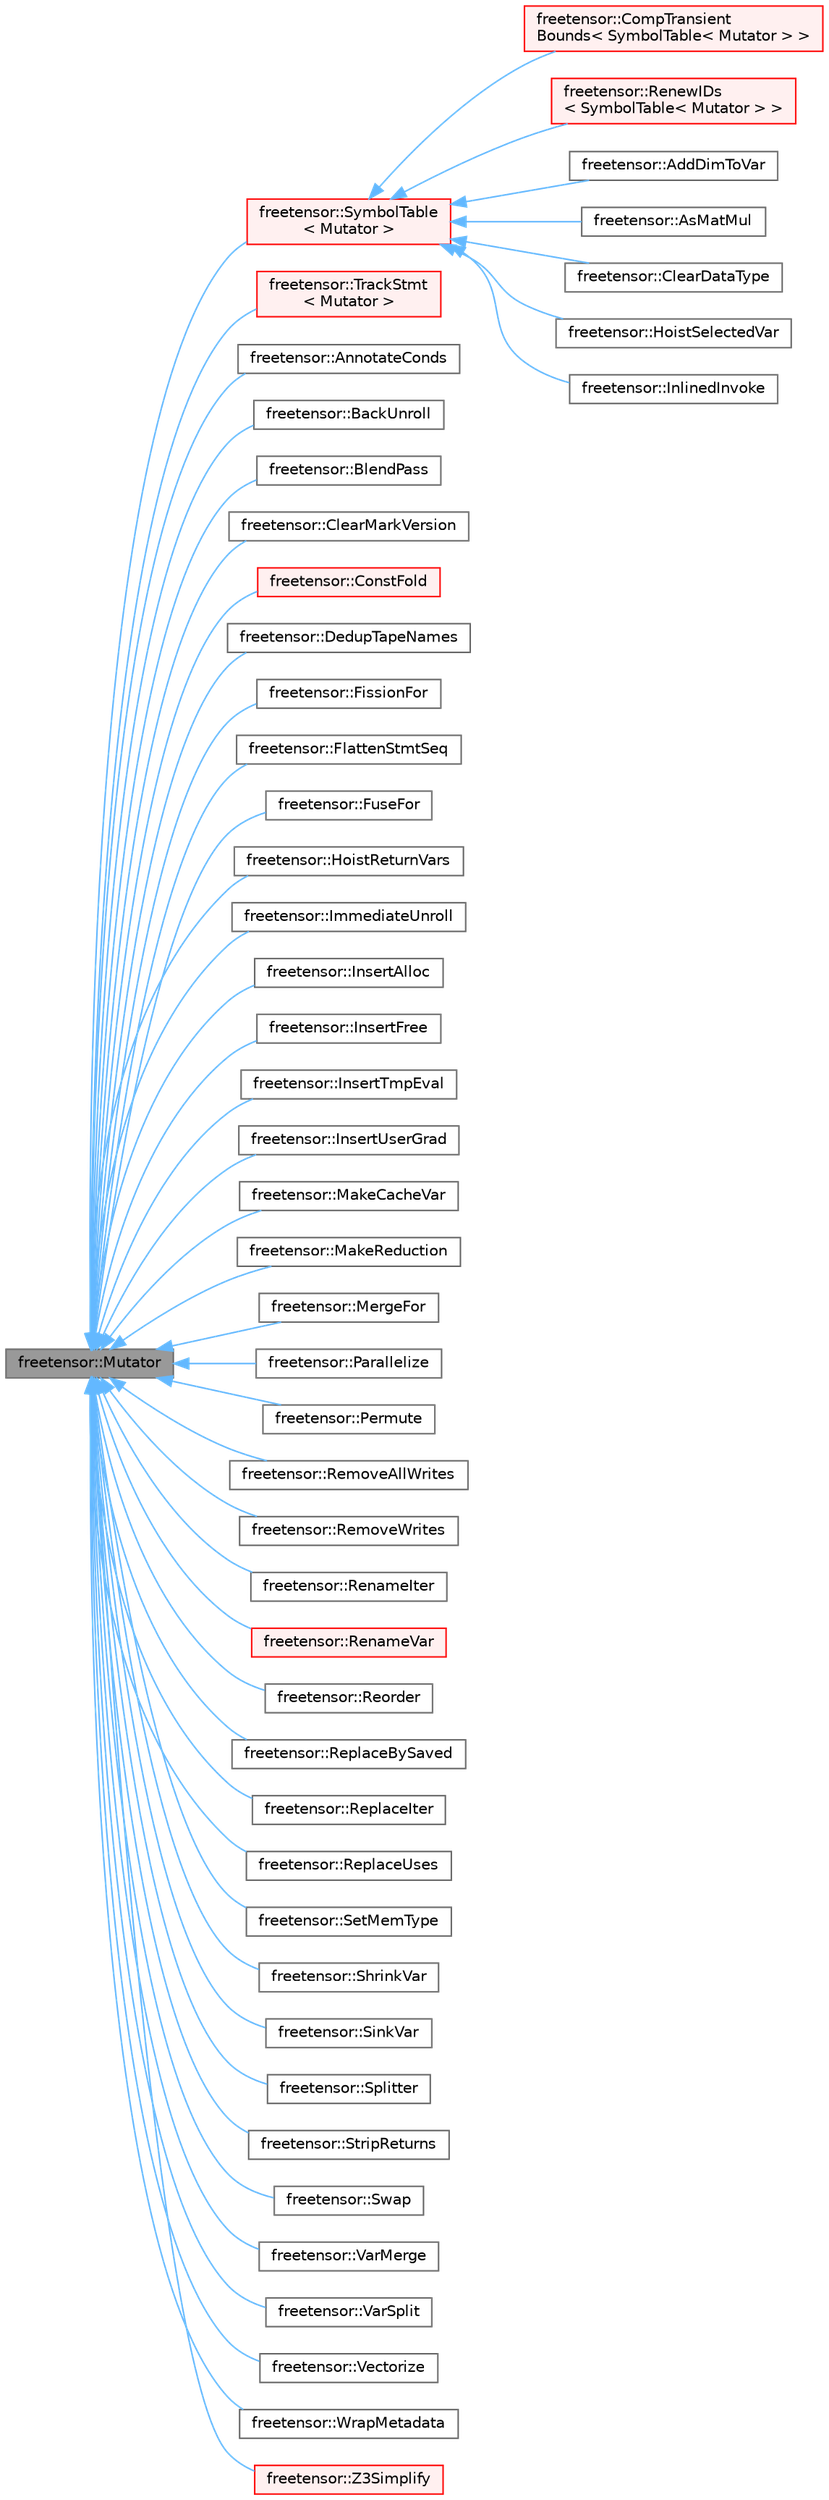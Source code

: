 digraph "freetensor::Mutator"
{
 // LATEX_PDF_SIZE
  bgcolor="transparent";
  edge [fontname=Helvetica,fontsize=10,labelfontname=Helvetica,labelfontsize=10];
  node [fontname=Helvetica,fontsize=10,shape=box,height=0.2,width=0.4];
  rankdir="LR";
  Node1 [label="freetensor::Mutator",height=0.2,width=0.4,color="gray40", fillcolor="grey60", style="filled", fontcolor="black",tooltip=" "];
  Node1 -> Node2 [dir="back",color="steelblue1",style="solid"];
  Node2 [label="freetensor::SymbolTable\l\< Mutator \>",height=0.2,width=0.4,color="red", fillcolor="#FFF0F0", style="filled",URL="$classfreetensor_1_1SymbolTable.html",tooltip=" "];
  Node2 -> Node3 [dir="back",color="steelblue1",style="solid"];
  Node3 [label="freetensor::CompTransient\lBounds\< SymbolTable\< Mutator \> \>",height=0.2,width=0.4,color="red", fillcolor="#FFF0F0", style="filled",URL="$classfreetensor_1_1CompTransientBounds.html",tooltip=" "];
  Node2 -> Node8 [dir="back",color="steelblue1",style="solid"];
  Node8 [label="freetensor::RenewIDs\l\< SymbolTable\< Mutator \> \>",height=0.2,width=0.4,color="red", fillcolor="#FFF0F0", style="filled",URL="$classfreetensor_1_1RenewIDs.html",tooltip=" "];
  Node2 -> Node10 [dir="back",color="steelblue1",style="solid"];
  Node10 [label="freetensor::AddDimToVar",height=0.2,width=0.4,color="gray40", fillcolor="white", style="filled",URL="$classfreetensor_1_1AddDimToVar.html",tooltip=" "];
  Node2 -> Node11 [dir="back",color="steelblue1",style="solid"];
  Node11 [label="freetensor::AsMatMul",height=0.2,width=0.4,color="gray40", fillcolor="white", style="filled",URL="$classfreetensor_1_1AsMatMul.html",tooltip=" "];
  Node2 -> Node12 [dir="back",color="steelblue1",style="solid"];
  Node12 [label="freetensor::ClearDataType",height=0.2,width=0.4,color="gray40", fillcolor="white", style="filled",URL="$classfreetensor_1_1ClearDataType.html",tooltip=" "];
  Node2 -> Node13 [dir="back",color="steelblue1",style="solid"];
  Node13 [label="freetensor::HoistSelectedVar",height=0.2,width=0.4,color="gray40", fillcolor="white", style="filled",URL="$classfreetensor_1_1HoistSelectedVar.html",tooltip=" "];
  Node2 -> Node14 [dir="back",color="steelblue1",style="solid"];
  Node14 [label="freetensor::InlinedInvoke",height=0.2,width=0.4,color="gray40", fillcolor="white", style="filled",URL="$classfreetensor_1_1InlinedInvoke.html",tooltip=" "];
  Node1 -> Node29 [dir="back",color="steelblue1",style="solid"];
  Node29 [label="freetensor::TrackStmt\l\< Mutator \>",height=0.2,width=0.4,color="red", fillcolor="#FFF0F0", style="filled",URL="$classfreetensor_1_1TrackStmt.html",tooltip=" "];
  Node1 -> Node31 [dir="back",color="steelblue1",style="solid"];
  Node31 [label="freetensor::AnnotateConds",height=0.2,width=0.4,color="gray40", fillcolor="white", style="filled",URL="$classfreetensor_1_1AnnotateConds.html",tooltip=" "];
  Node1 -> Node32 [dir="back",color="steelblue1",style="solid"];
  Node32 [label="freetensor::BackUnroll",height=0.2,width=0.4,color="gray40", fillcolor="white", style="filled",URL="$classfreetensor_1_1BackUnroll.html",tooltip=" "];
  Node1 -> Node33 [dir="back",color="steelblue1",style="solid"];
  Node33 [label="freetensor::BlendPass",height=0.2,width=0.4,color="gray40", fillcolor="white", style="filled",URL="$classfreetensor_1_1BlendPass.html",tooltip=" "];
  Node1 -> Node34 [dir="back",color="steelblue1",style="solid"];
  Node34 [label="freetensor::ClearMarkVersion",height=0.2,width=0.4,color="gray40", fillcolor="white", style="filled",URL="$classfreetensor_1_1ClearMarkVersion.html",tooltip=" "];
  Node1 -> Node35 [dir="back",color="steelblue1",style="solid"];
  Node35 [label="freetensor::ConstFold",height=0.2,width=0.4,color="red", fillcolor="#FFF0F0", style="filled",URL="$classfreetensor_1_1ConstFold.html",tooltip=" "];
  Node1 -> Node44 [dir="back",color="steelblue1",style="solid"];
  Node44 [label="freetensor::DedupTapeNames",height=0.2,width=0.4,color="gray40", fillcolor="white", style="filled",URL="$classfreetensor_1_1DedupTapeNames.html",tooltip=" "];
  Node1 -> Node45 [dir="back",color="steelblue1",style="solid"];
  Node45 [label="freetensor::FissionFor",height=0.2,width=0.4,color="gray40", fillcolor="white", style="filled",URL="$classfreetensor_1_1FissionFor.html",tooltip=" "];
  Node1 -> Node46 [dir="back",color="steelblue1",style="solid"];
  Node46 [label="freetensor::FlattenStmtSeq",height=0.2,width=0.4,color="gray40", fillcolor="white", style="filled",URL="$classfreetensor_1_1FlattenStmtSeq.html",tooltip=" "];
  Node1 -> Node47 [dir="back",color="steelblue1",style="solid"];
  Node47 [label="freetensor::FuseFor",height=0.2,width=0.4,color="gray40", fillcolor="white", style="filled",URL="$classfreetensor_1_1FuseFor.html",tooltip=" "];
  Node1 -> Node48 [dir="back",color="steelblue1",style="solid"];
  Node48 [label="freetensor::HoistReturnVars",height=0.2,width=0.4,color="gray40", fillcolor="white", style="filled",URL="$classfreetensor_1_1HoistReturnVars.html",tooltip=" "];
  Node1 -> Node49 [dir="back",color="steelblue1",style="solid"];
  Node49 [label="freetensor::ImmediateUnroll",height=0.2,width=0.4,color="gray40", fillcolor="white", style="filled",URL="$classfreetensor_1_1ImmediateUnroll.html",tooltip=" "];
  Node1 -> Node50 [dir="back",color="steelblue1",style="solid"];
  Node50 [label="freetensor::InsertAlloc",height=0.2,width=0.4,color="gray40", fillcolor="white", style="filled",URL="$classfreetensor_1_1InsertAlloc.html",tooltip=" "];
  Node1 -> Node51 [dir="back",color="steelblue1",style="solid"];
  Node51 [label="freetensor::InsertFree",height=0.2,width=0.4,color="gray40", fillcolor="white", style="filled",URL="$classfreetensor_1_1InsertFree.html",tooltip=" "];
  Node1 -> Node52 [dir="back",color="steelblue1",style="solid"];
  Node52 [label="freetensor::InsertTmpEval",height=0.2,width=0.4,color="gray40", fillcolor="white", style="filled",URL="$classfreetensor_1_1InsertTmpEval.html",tooltip=" "];
  Node1 -> Node53 [dir="back",color="steelblue1",style="solid"];
  Node53 [label="freetensor::InsertUserGrad",height=0.2,width=0.4,color="gray40", fillcolor="white", style="filled",URL="$classfreetensor_1_1InsertUserGrad.html",tooltip=" "];
  Node1 -> Node54 [dir="back",color="steelblue1",style="solid"];
  Node54 [label="freetensor::MakeCacheVar",height=0.2,width=0.4,color="gray40", fillcolor="white", style="filled",URL="$classfreetensor_1_1MakeCacheVar.html",tooltip=" "];
  Node1 -> Node55 [dir="back",color="steelblue1",style="solid"];
  Node55 [label="freetensor::MakeReduction",height=0.2,width=0.4,color="gray40", fillcolor="white", style="filled",URL="$classfreetensor_1_1MakeReduction.html",tooltip=" "];
  Node1 -> Node56 [dir="back",color="steelblue1",style="solid"];
  Node56 [label="freetensor::MergeFor",height=0.2,width=0.4,color="gray40", fillcolor="white", style="filled",URL="$classfreetensor_1_1MergeFor.html",tooltip=" "];
  Node1 -> Node57 [dir="back",color="steelblue1",style="solid"];
  Node57 [label="freetensor::Parallelize",height=0.2,width=0.4,color="gray40", fillcolor="white", style="filled",URL="$classfreetensor_1_1Parallelize.html",tooltip=" "];
  Node1 -> Node58 [dir="back",color="steelblue1",style="solid"];
  Node58 [label="freetensor::Permute",height=0.2,width=0.4,color="gray40", fillcolor="white", style="filled",URL="$classfreetensor_1_1Permute.html",tooltip=" "];
  Node1 -> Node59 [dir="back",color="steelblue1",style="solid"];
  Node59 [label="freetensor::RemoveAllWrites",height=0.2,width=0.4,color="gray40", fillcolor="white", style="filled",URL="$classfreetensor_1_1RemoveAllWrites.html",tooltip=" "];
  Node1 -> Node60 [dir="back",color="steelblue1",style="solid"];
  Node60 [label="freetensor::RemoveWrites",height=0.2,width=0.4,color="gray40", fillcolor="white", style="filled",URL="$classfreetensor_1_1RemoveWrites.html",tooltip=" "];
  Node1 -> Node61 [dir="back",color="steelblue1",style="solid"];
  Node61 [label="freetensor::RenameIter",height=0.2,width=0.4,color="gray40", fillcolor="white", style="filled",URL="$classfreetensor_1_1RenameIter.html",tooltip=" "];
  Node1 -> Node62 [dir="back",color="steelblue1",style="solid"];
  Node62 [label="freetensor::RenameVar",height=0.2,width=0.4,color="red", fillcolor="#FFF0F0", style="filled",URL="$classfreetensor_1_1RenameVar.html",tooltip=" "];
  Node1 -> Node64 [dir="back",color="steelblue1",style="solid"];
  Node64 [label="freetensor::Reorder",height=0.2,width=0.4,color="gray40", fillcolor="white", style="filled",URL="$classfreetensor_1_1Reorder.html",tooltip=" "];
  Node1 -> Node65 [dir="back",color="steelblue1",style="solid"];
  Node65 [label="freetensor::ReplaceBySaved",height=0.2,width=0.4,color="gray40", fillcolor="white", style="filled",URL="$classfreetensor_1_1ReplaceBySaved.html",tooltip=" "];
  Node1 -> Node66 [dir="back",color="steelblue1",style="solid"];
  Node66 [label="freetensor::ReplaceIter",height=0.2,width=0.4,color="gray40", fillcolor="white", style="filled",URL="$classfreetensor_1_1ReplaceIter.html",tooltip=" "];
  Node1 -> Node67 [dir="back",color="steelblue1",style="solid"];
  Node67 [label="freetensor::ReplaceUses",height=0.2,width=0.4,color="gray40", fillcolor="white", style="filled",URL="$classfreetensor_1_1ReplaceUses.html",tooltip=" "];
  Node1 -> Node68 [dir="back",color="steelblue1",style="solid"];
  Node68 [label="freetensor::SetMemType",height=0.2,width=0.4,color="gray40", fillcolor="white", style="filled",URL="$classfreetensor_1_1SetMemType.html",tooltip=" "];
  Node1 -> Node69 [dir="back",color="steelblue1",style="solid"];
  Node69 [label="freetensor::ShrinkVar",height=0.2,width=0.4,color="gray40", fillcolor="white", style="filled",URL="$classfreetensor_1_1ShrinkVar.html",tooltip=" "];
  Node1 -> Node70 [dir="back",color="steelblue1",style="solid"];
  Node70 [label="freetensor::SinkVar",height=0.2,width=0.4,color="gray40", fillcolor="white", style="filled",URL="$classfreetensor_1_1SinkVar.html",tooltip=" "];
  Node1 -> Node71 [dir="back",color="steelblue1",style="solid"];
  Node71 [label="freetensor::Splitter",height=0.2,width=0.4,color="gray40", fillcolor="white", style="filled",URL="$classfreetensor_1_1Splitter.html",tooltip=" "];
  Node1 -> Node72 [dir="back",color="steelblue1",style="solid"];
  Node72 [label="freetensor::StripReturns",height=0.2,width=0.4,color="gray40", fillcolor="white", style="filled",URL="$classfreetensor_1_1StripReturns.html",tooltip=" "];
  Node1 -> Node73 [dir="back",color="steelblue1",style="solid"];
  Node73 [label="freetensor::Swap",height=0.2,width=0.4,color="gray40", fillcolor="white", style="filled",URL="$classfreetensor_1_1Swap.html",tooltip=" "];
  Node1 -> Node74 [dir="back",color="steelblue1",style="solid"];
  Node74 [label="freetensor::VarMerge",height=0.2,width=0.4,color="gray40", fillcolor="white", style="filled",URL="$classfreetensor_1_1VarMerge.html",tooltip=" "];
  Node1 -> Node75 [dir="back",color="steelblue1",style="solid"];
  Node75 [label="freetensor::VarSplit",height=0.2,width=0.4,color="gray40", fillcolor="white", style="filled",URL="$classfreetensor_1_1VarSplit.html",tooltip=" "];
  Node1 -> Node76 [dir="back",color="steelblue1",style="solid"];
  Node76 [label="freetensor::Vectorize",height=0.2,width=0.4,color="gray40", fillcolor="white", style="filled",URL="$classfreetensor_1_1Vectorize.html",tooltip=" "];
  Node1 -> Node77 [dir="back",color="steelblue1",style="solid"];
  Node77 [label="freetensor::WrapMetadata",height=0.2,width=0.4,color="gray40", fillcolor="white", style="filled",URL="$classfreetensor_1_1WrapMetadata.html",tooltip=" "];
  Node1 -> Node78 [dir="back",color="steelblue1",style="solid"];
  Node78 [label="freetensor::Z3Simplify",height=0.2,width=0.4,color="red", fillcolor="#FFF0F0", style="filled",URL="$classfreetensor_1_1Z3Simplify.html",tooltip=" "];
}
